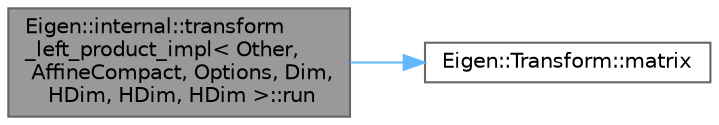 digraph "Eigen::internal::transform_left_product_impl&lt; Other, AffineCompact, Options, Dim, HDim, HDim, HDim &gt;::run"
{
 // LATEX_PDF_SIZE
  bgcolor="transparent";
  edge [fontname=Helvetica,fontsize=10,labelfontname=Helvetica,labelfontsize=10];
  node [fontname=Helvetica,fontsize=10,shape=box,height=0.2,width=0.4];
  rankdir="LR";
  Node1 [id="Node000001",label="Eigen::internal::transform\l_left_product_impl\< Other,\l AffineCompact, Options, Dim,\l HDim, HDim, HDim \>::run",height=0.2,width=0.4,color="gray40", fillcolor="grey60", style="filled", fontcolor="black",tooltip=" "];
  Node1 -> Node2 [id="edge2_Node000001_Node000002",color="steelblue1",style="solid",tooltip=" "];
  Node2 [id="Node000002",label="Eigen::Transform::matrix",height=0.2,width=0.4,color="grey40", fillcolor="white", style="filled",URL="$class_eigen_1_1_transform.html#a8a5d077e6e87e7d0a1f347fbc4d52a6e",tooltip=" "];
}
